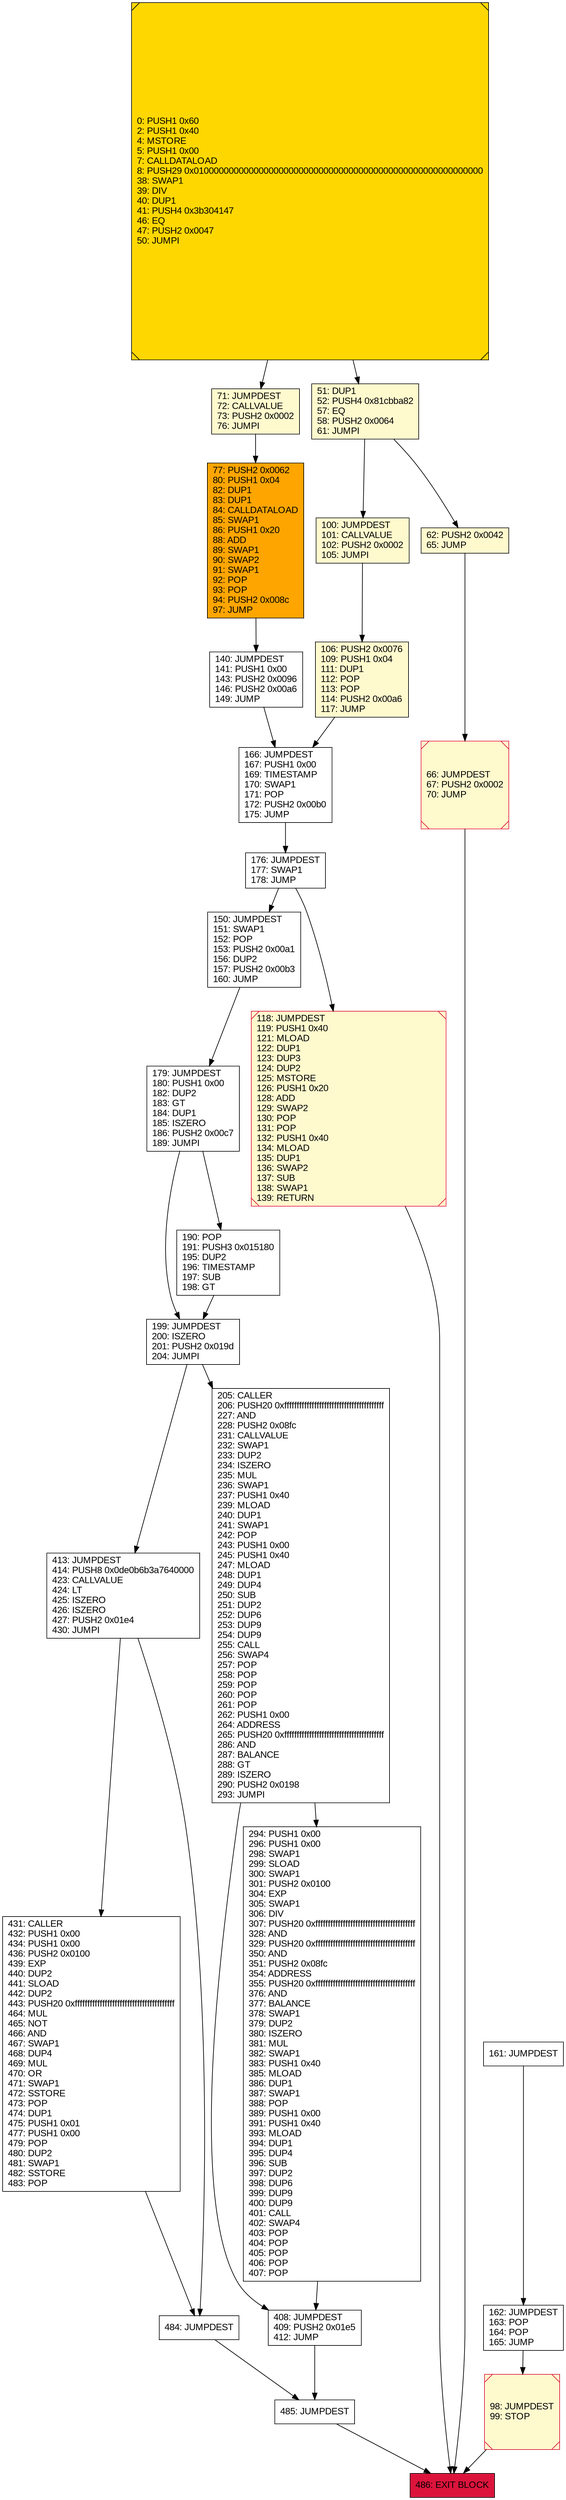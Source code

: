 digraph G {
bgcolor=transparent rankdir=UD;
node [shape=box style=filled color=black fillcolor=white fontname=arial fontcolor=black];
486 [label="486: JUMPDEST\l487: POP\l488: JUMP\l" ];
408 [label="408: JUMPDEST\l409: PUSH2 0x01e5\l412: JUMP\l" ];
140 [label="140: JUMPDEST\l141: PUSH1 0x00\l143: PUSH2 0x0096\l146: PUSH2 0x00a6\l149: JUMP\l" ];
118 [label="118: JUMPDEST\l119: PUSH1 0x40\l121: MLOAD\l122: DUP1\l123: DUP3\l124: DUP2\l125: MSTORE\l126: PUSH1 0x20\l128: ADD\l129: SWAP2\l130: POP\l131: POP\l132: PUSH1 0x40\l134: MLOAD\l135: DUP1\l136: SWAP2\l137: SUB\l138: SWAP1\l139: RETURN\l" fillcolor=lemonchiffon shape=Msquare color=crimson ];
176 [label="176: JUMPDEST\l177: SWAP1\l178: JUMP\l" ];
179 [label="179: JUMPDEST\l180: PUSH1 0x00\l182: DUP2\l183: GT\l184: DUP1\l185: ISZERO\l186: PUSH2 0x00c7\l189: JUMPI\l" ];
190 [label="190: POP\l191: PUSH3 0x015180\l195: DUP2\l196: TIMESTAMP\l197: SUB\l198: GT\l" ];
199 [label="199: JUMPDEST\l200: ISZERO\l201: PUSH2 0x019d\l204: JUMPI\l" ];
431 [label="431: CALLER\l432: PUSH1 0x00\l434: PUSH1 0x00\l436: PUSH2 0x0100\l439: EXP\l440: DUP2\l441: SLOAD\l442: DUP2\l443: PUSH20 0xffffffffffffffffffffffffffffffffffffffff\l464: MUL\l465: NOT\l466: AND\l467: SWAP1\l468: DUP4\l469: MUL\l470: OR\l471: SWAP1\l472: SSTORE\l473: POP\l474: DUP1\l475: PUSH1 0x01\l477: PUSH1 0x00\l479: POP\l480: DUP2\l481: SWAP1\l482: SSTORE\l483: POP\l" ];
62 [label="62: PUSH2 0x0042\l65: JUMP\l" fillcolor=lemonchiffon ];
294 [label="294: PUSH1 0x00\l296: PUSH1 0x00\l298: SWAP1\l299: SLOAD\l300: SWAP1\l301: PUSH2 0x0100\l304: EXP\l305: SWAP1\l306: DIV\l307: PUSH20 0xffffffffffffffffffffffffffffffffffffffff\l328: AND\l329: PUSH20 0xffffffffffffffffffffffffffffffffffffffff\l350: AND\l351: PUSH2 0x08fc\l354: ADDRESS\l355: PUSH20 0xffffffffffffffffffffffffffffffffffffffff\l376: AND\l377: BALANCE\l378: SWAP1\l379: DUP2\l380: ISZERO\l381: MUL\l382: SWAP1\l383: PUSH1 0x40\l385: MLOAD\l386: DUP1\l387: SWAP1\l388: POP\l389: PUSH1 0x00\l391: PUSH1 0x40\l393: MLOAD\l394: DUP1\l395: DUP4\l396: SUB\l397: DUP2\l398: DUP6\l399: DUP9\l400: DUP9\l401: CALL\l402: SWAP4\l403: POP\l404: POP\l405: POP\l406: POP\l407: POP\l" ];
106 [label="106: PUSH2 0x0076\l109: PUSH1 0x04\l111: DUP1\l112: POP\l113: POP\l114: PUSH2 0x00a6\l117: JUMP\l" fillcolor=lemonchiffon ];
205 [label="205: CALLER\l206: PUSH20 0xffffffffffffffffffffffffffffffffffffffff\l227: AND\l228: PUSH2 0x08fc\l231: CALLVALUE\l232: SWAP1\l233: DUP2\l234: ISZERO\l235: MUL\l236: SWAP1\l237: PUSH1 0x40\l239: MLOAD\l240: DUP1\l241: SWAP1\l242: POP\l243: PUSH1 0x00\l245: PUSH1 0x40\l247: MLOAD\l248: DUP1\l249: DUP4\l250: SUB\l251: DUP2\l252: DUP6\l253: DUP9\l254: DUP9\l255: CALL\l256: SWAP4\l257: POP\l258: POP\l259: POP\l260: POP\l261: POP\l262: PUSH1 0x00\l264: ADDRESS\l265: PUSH20 0xffffffffffffffffffffffffffffffffffffffff\l286: AND\l287: BALANCE\l288: GT\l289: ISZERO\l290: PUSH2 0x0198\l293: JUMPI\l" ];
71 [label="71: JUMPDEST\l72: CALLVALUE\l73: PUSH2 0x0002\l76: JUMPI\l" fillcolor=lemonchiffon ];
0 [label="0: PUSH1 0x60\l2: PUSH1 0x40\l4: MSTORE\l5: PUSH1 0x00\l7: CALLDATALOAD\l8: PUSH29 0x0100000000000000000000000000000000000000000000000000000000\l38: SWAP1\l39: DIV\l40: DUP1\l41: PUSH4 0x3b304147\l46: EQ\l47: PUSH2 0x0047\l50: JUMPI\l" fillcolor=lemonchiffon shape=Msquare fillcolor=gold ];
486 [label="486: EXIT BLOCK\l" fillcolor=crimson ];
485 [label="485: JUMPDEST\l" ];
162 [label="162: JUMPDEST\l163: POP\l164: POP\l165: JUMP\l" ];
484 [label="484: JUMPDEST\l" ];
161 [label="161: JUMPDEST\l" ];
51 [label="51: DUP1\l52: PUSH4 0x81cbba82\l57: EQ\l58: PUSH2 0x0064\l61: JUMPI\l" fillcolor=lemonchiffon ];
66 [label="66: JUMPDEST\l67: PUSH2 0x0002\l70: JUMP\l" fillcolor=lemonchiffon shape=Msquare color=crimson ];
77 [label="77: PUSH2 0x0062\l80: PUSH1 0x04\l82: DUP1\l83: DUP1\l84: CALLDATALOAD\l85: SWAP1\l86: PUSH1 0x20\l88: ADD\l89: SWAP1\l90: SWAP2\l91: SWAP1\l92: POP\l93: POP\l94: PUSH2 0x008c\l97: JUMP\l" fillcolor=orange ];
98 [label="98: JUMPDEST\l99: STOP\l" fillcolor=lemonchiffon shape=Msquare color=crimson ];
166 [label="166: JUMPDEST\l167: PUSH1 0x00\l169: TIMESTAMP\l170: SWAP1\l171: POP\l172: PUSH2 0x00b0\l175: JUMP\l" ];
100 [label="100: JUMPDEST\l101: CALLVALUE\l102: PUSH2 0x0002\l105: JUMPI\l" fillcolor=lemonchiffon ];
150 [label="150: JUMPDEST\l151: SWAP1\l152: POP\l153: PUSH2 0x00a1\l156: DUP2\l157: PUSH2 0x00b3\l160: JUMP\l" ];
413 [label="413: JUMPDEST\l414: PUSH8 0x0de0b6b3a7640000\l423: CALLVALUE\l424: LT\l425: ISZERO\l426: ISZERO\l427: PUSH2 0x01e4\l430: JUMPI\l" ];
176 -> 118;
190 -> 199;
484 -> 485;
161 -> 162;
205 -> 294;
0 -> 51;
179 -> 199;
179 -> 190;
98 -> 486;
199 -> 205;
294 -> 408;
66 -> 486;
51 -> 100;
413 -> 484;
205 -> 408;
162 -> 98;
62 -> 66;
106 -> 166;
100 -> 106;
118 -> 486;
431 -> 484;
485 -> 486;
408 -> 485;
71 -> 77;
77 -> 140;
413 -> 431;
199 -> 413;
0 -> 71;
51 -> 62;
140 -> 166;
150 -> 179;
166 -> 176;
176 -> 150;
}
